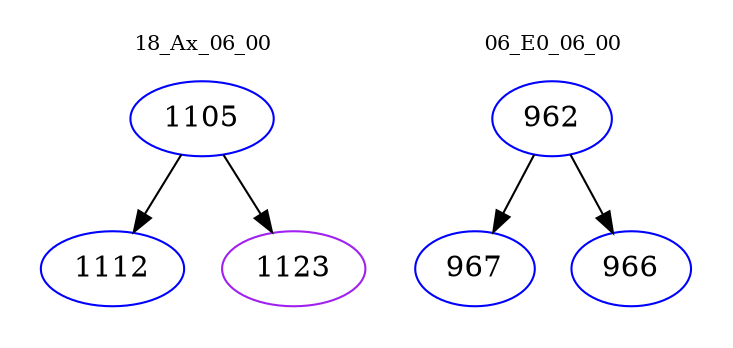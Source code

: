 digraph{
subgraph cluster_0 {
color = white
label = "18_Ax_06_00";
fontsize=10;
T0_1105 [label="1105", color="blue"]
T0_1105 -> T0_1112 [color="black"]
T0_1112 [label="1112", color="blue"]
T0_1105 -> T0_1123 [color="black"]
T0_1123 [label="1123", color="purple"]
}
subgraph cluster_1 {
color = white
label = "06_E0_06_00";
fontsize=10;
T1_962 [label="962", color="blue"]
T1_962 -> T1_967 [color="black"]
T1_967 [label="967", color="blue"]
T1_962 -> T1_966 [color="black"]
T1_966 [label="966", color="blue"]
}
}
